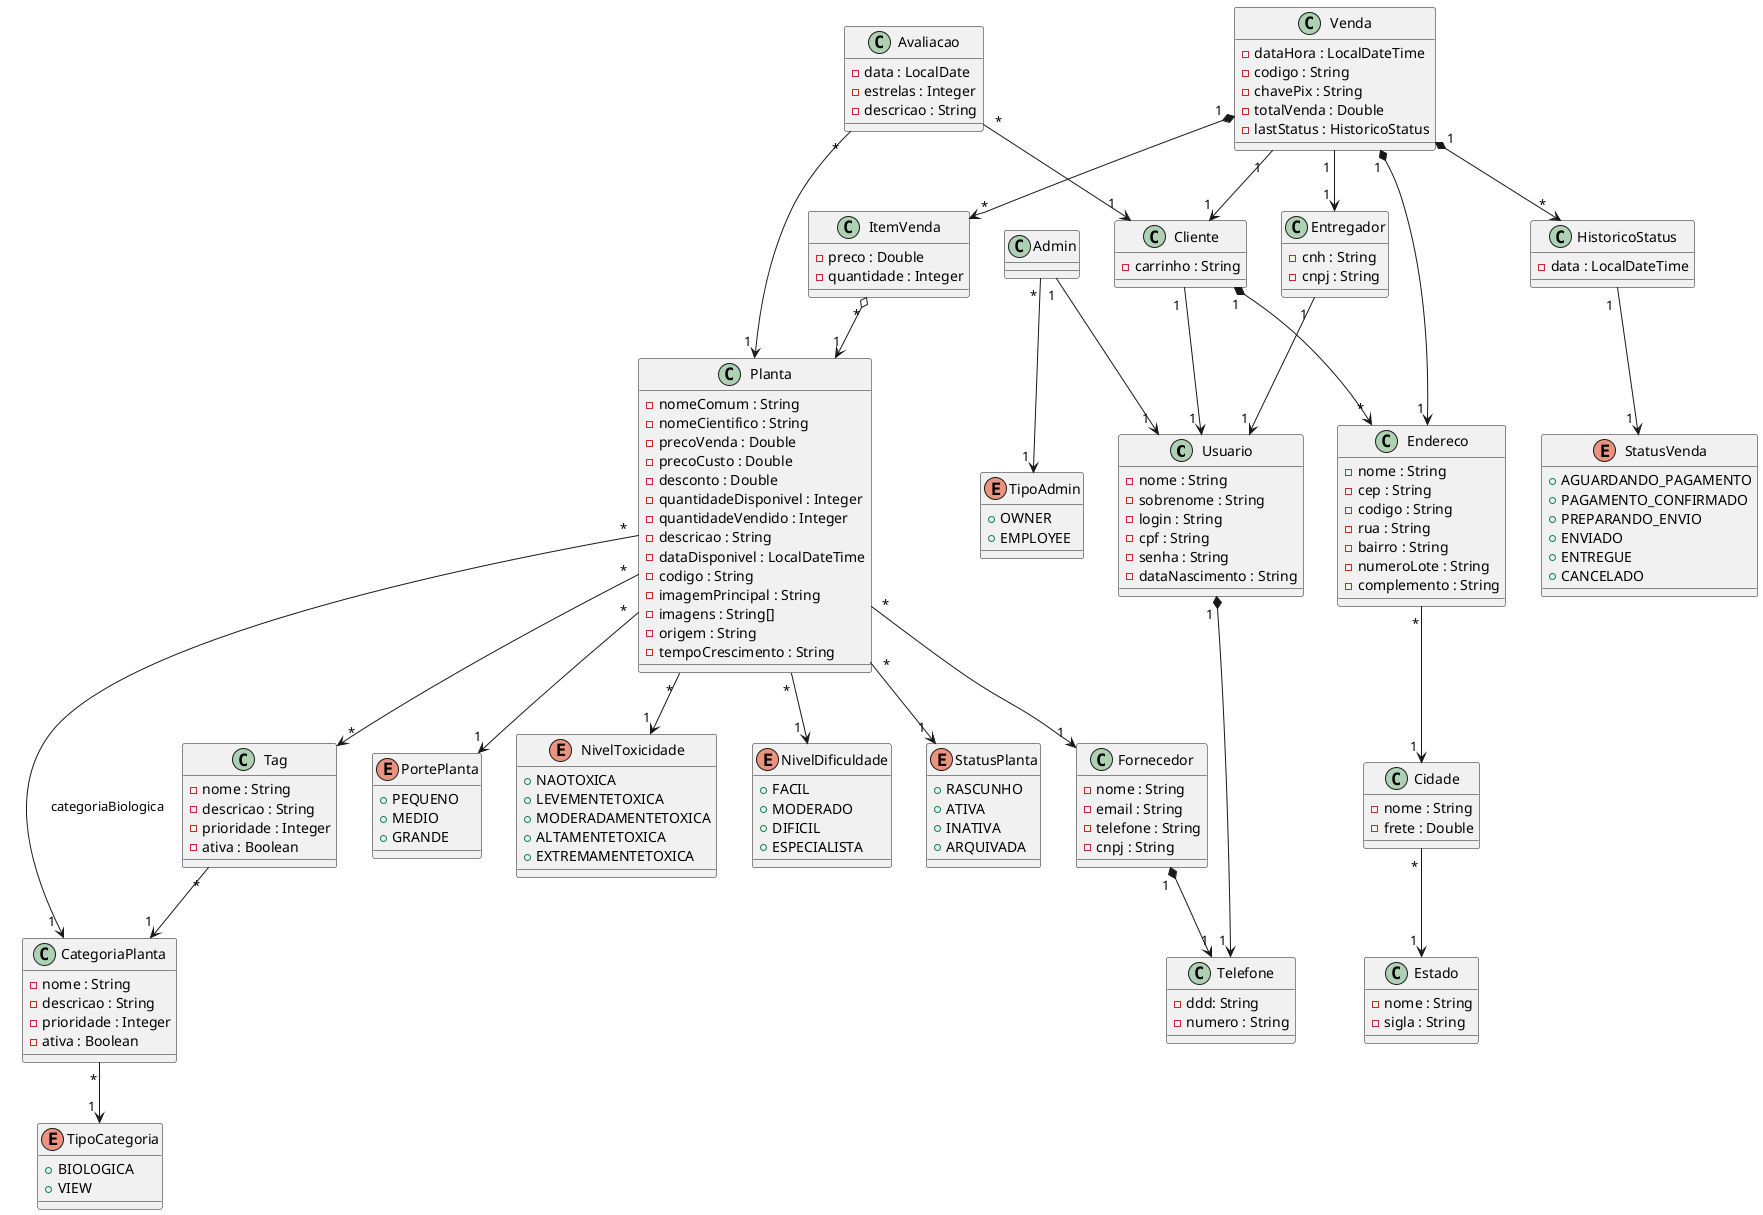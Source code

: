 @startuml TrabalhoTopicos

class Usuario {
  - nome : String
  - sobrenome : String
  - login : String
  - cpf : String
  - senha : String
  - dataNascimento : String
}

Usuario " 1 " *--> " 1 " Telefone

class Cliente {
  - carrinho : String
}

class Entregador {
  - cnh : String
  - cnpj : String
}

Entregador " 1 " --> " 1 " Usuario

class Admin {
} 

Admin " 1 " --> " 1 " Usuario
Admin " * " --> " 1 " TipoAdmin

enum TipoAdmin {
  + OWNER
  + EMPLOYEE
}

Cliente " 1 " --> " 1 " Usuario
Cliente " 1 " *--> " * " Endereco

class Endereco {
  - nome : String
  - cep : String
  - codigo : String
  - rua : String
  - bairro : String
  - numeroLote : String
  - complemento : String
}

Endereco " * " --> " 1 " Cidade

class Cidade {
  - nome : String
  - frete : Double
}

Cidade " * " --> " 1 " Estado

class Estado {
  - nome : String
  - sigla : String
}

class Fornecedor {
  - nome : String
  - email : String
  - telefone : String
  - cnpj : String
}

Fornecedor " 1 " *--> " 1" Telefone

class CategoriaPlanta {
  - nome : String
  - descricao : String
  - prioridade : Integer
  - ativa : Boolean
}

enum TipoCategoria {
  + BIOLOGICA
  + VIEW
}

CategoriaPlanta " * " --> " 1 " TipoCategoria

' "biológica" para categorias que descrevem características naturais das plantas,
' "view" para categorias de apresentação/navegação no site


' enum TipoCategoria {
'   + ORNAMENTAL
'   + FRUTIFERA
'   + MEDICINAL
'   + AROMATICA
'   + CACTO
'   + SUCULENTA
'   + BONSAI
'   + AQUATICA
'   + TAPETE
'   + GRAMA
'   + ARVORE
'   + PALMEIRA
'   + SAMAMBAIA
'   + CEREAIS
'   + LEGUMINOSA
'   + TUBEROSA
'   + RAIZ
'   + BULBO
'   + TREPADEIRA
'   + TREPADEIRA
'   + CIPÓ
'   + PLANTA
'   + ERVA
' }

class Tag {
  - nome : String
  - descricao : String
  - prioridade : Integer
  - ativa : Boolean
}

Tag " * " --> " 1 " CategoriaPlanta

class Planta {
  - nomeComum : String
  - nomeCientifico : String
  - precoVenda : Double
  - precoCusto : Double
  - desconto : Double
  - quantidadeDisponivel : Integer
  - quantidadeVendido : Integer
  - descricao : String
  - dataDisponivel : LocalDateTime
  - codigo : String
  - imagemPrincipal : String
  - imagens : String[]
  - origem : String
  - tempoCrescimento : String
}

Planta " * " --> " 1 " PortePlanta
Planta " * " --> " 1 " NivelToxicidade
Planta " * " --> " 1 " NivelDificuldade
Planta " * " --> " * " Tag
Planta " * " --> " 1 " StatusPlanta
Planta " * " --> " 1 " Fornecedor
Planta " * " --> " 1 " CategoriaPlanta : categoriaBiologica

enum NivelToxicidade {
  + NAOTOXICA
  + LEVEMENTETOXICA
  + MODERADAMENTETOXICA
  + ALTAMENTETOXICA
  + EXTREMAMENTETOXICA
}

enum NivelDificuldade {
  + FACIL
  + MODERADO
  + DIFICIL
  + ESPECIALISTA 
}

enum PortePlanta {
  + PEQUENO
  + MEDIO
  + GRANDE
}

enum StatusPlanta {
  + RASCUNHO
  + ATIVA
  + INATIVA
  + ARQUIVADA
}


class ItemVenda {
  - preco : Double
  - quantidade : Integer
}

ItemVenda " * " o--> " 1" Planta


class HistoricoStatus {
  - data : LocalDateTime
}

enum StatusVenda {
  + AGUARDANDO_PAGAMENTO
  + PAGAMENTO_CONFIRMADO
  + PREPARANDO_ENVIO
  + ENVIADO
  + ENTREGUE
  + CANCELADO
}

HistoricoStatus " 1 " --> " 1 " StatusVenda

class Venda {
  - dataHora : LocalDateTime
  - codigo : String
  - chavePix : String
  - totalVenda : Double
  - lastStatus : HistoricoStatus
}

Venda " 1 " *--> " *" ItemVenda
Venda " 1 " *--> " * " HistoricoStatus
Venda " 1 " --> " 1 " Cliente
Venda " 1 " *--> " 1 " Endereco
Venda " 1 " --> " 1 " Entregador

class Avaliacao {
   - data : LocalDate
   - estrelas : Integer
   - descricao : String
}

Avaliacao " * " --> " 1 " Cliente
' Planta " 1 " *--> " * " Avaliacao
Avaliacao " * " --> " 1 " Planta

class Telefone {
  - ddd: String
  - numero : String
}


@enduml